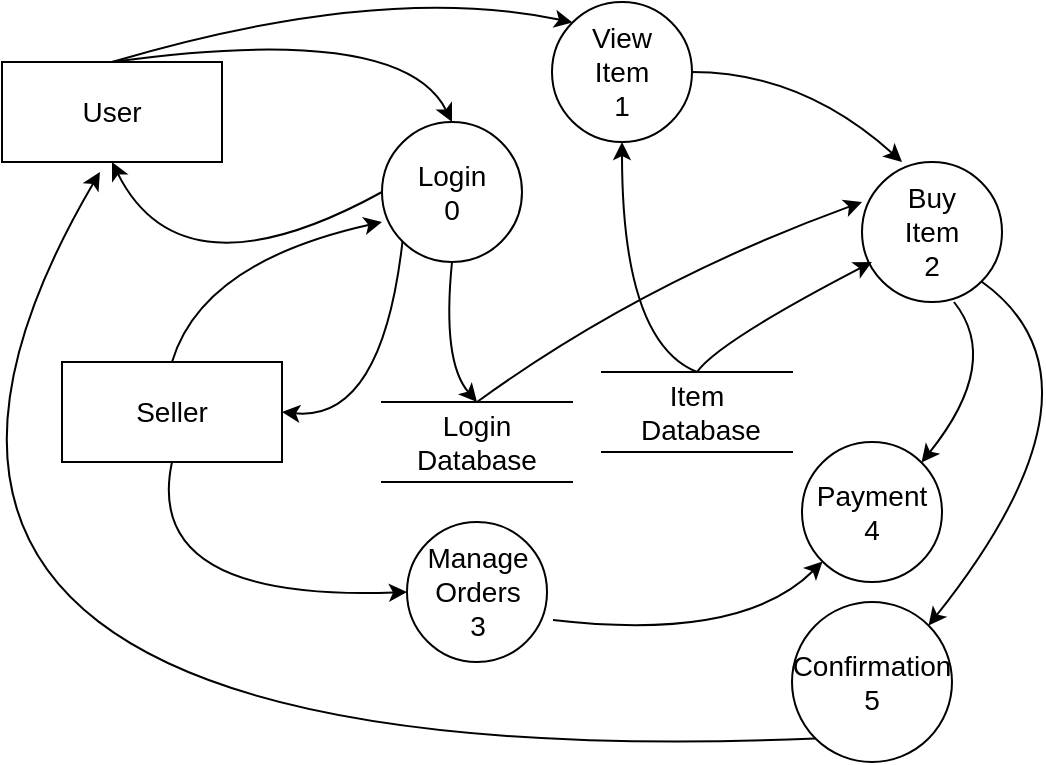 <mxfile version="20.5.3" type="github">
  <diagram id="C5RBs43oDa-KdzZeNtuy" name="Page-1">
    <mxGraphModel dx="1038" dy="564" grid="1" gridSize="10" guides="1" tooltips="1" connect="1" arrows="1" fold="1" page="1" pageScale="1" pageWidth="827" pageHeight="1169" math="0" shadow="0">
      <root>
        <mxCell id="WIyWlLk6GJQsqaUBKTNV-0" />
        <mxCell id="WIyWlLk6GJQsqaUBKTNV-1" parent="WIyWlLk6GJQsqaUBKTNV-0" />
        <mxCell id="XqiACqFs13YfBnQOKo07-0" value="&lt;font style=&quot;font-size: 14px;&quot;&gt;User&lt;/font&gt;" style="rounded=0;whiteSpace=wrap;html=1;" parent="WIyWlLk6GJQsqaUBKTNV-1" vertex="1">
          <mxGeometry x="140" y="120" width="110" height="50" as="geometry" />
        </mxCell>
        <mxCell id="XqiACqFs13YfBnQOKo07-1" value="&lt;div&gt;Login&lt;/div&gt;0" style="ellipse;whiteSpace=wrap;html=1;aspect=fixed;fontSize=14;" parent="WIyWlLk6GJQsqaUBKTNV-1" vertex="1">
          <mxGeometry x="330" y="150" width="70" height="70" as="geometry" />
        </mxCell>
        <mxCell id="XqiACqFs13YfBnQOKo07-2" value="&lt;div&gt;View&lt;/div&gt;&lt;div&gt;Item&lt;br&gt;&lt;/div&gt;&lt;div&gt;1&lt;br&gt;&lt;/div&gt;" style="ellipse;whiteSpace=wrap;html=1;aspect=fixed;fontSize=14;" parent="WIyWlLk6GJQsqaUBKTNV-1" vertex="1">
          <mxGeometry x="415" y="90" width="70" height="70" as="geometry" />
        </mxCell>
        <mxCell id="XqiACqFs13YfBnQOKo07-3" value="" style="curved=1;endArrow=classic;html=1;rounded=0;fontSize=14;exitX=0.5;exitY=0;exitDx=0;exitDy=0;entryX=0.5;entryY=0;entryDx=0;entryDy=0;" parent="WIyWlLk6GJQsqaUBKTNV-1" source="XqiACqFs13YfBnQOKo07-0" target="XqiACqFs13YfBnQOKo07-1" edge="1">
          <mxGeometry width="50" height="50" relative="1" as="geometry">
            <mxPoint x="490" y="320" as="sourcePoint" />
            <mxPoint x="540" y="270" as="targetPoint" />
            <Array as="points">
              <mxPoint x="340" y="100" />
            </Array>
          </mxGeometry>
        </mxCell>
        <mxCell id="XqiACqFs13YfBnQOKo07-4" value="" style="curved=1;endArrow=classic;html=1;rounded=0;fontSize=14;exitX=0.5;exitY=0;exitDx=0;exitDy=0;entryX=0;entryY=0;entryDx=0;entryDy=0;" parent="WIyWlLk6GJQsqaUBKTNV-1" source="XqiACqFs13YfBnQOKo07-0" target="XqiACqFs13YfBnQOKo07-2" edge="1">
          <mxGeometry width="50" height="50" relative="1" as="geometry">
            <mxPoint x="215" y="140" as="sourcePoint" />
            <mxPoint x="375" y="190" as="targetPoint" />
            <Array as="points">
              <mxPoint x="330" y="80" />
            </Array>
          </mxGeometry>
        </mxCell>
        <mxCell id="XqiACqFs13YfBnQOKo07-6" value="Login Database" style="shape=partialRectangle;whiteSpace=wrap;html=1;left=0;right=0;fillColor=none;fontSize=14;" parent="WIyWlLk6GJQsqaUBKTNV-1" vertex="1">
          <mxGeometry x="330" y="290" width="95" height="40" as="geometry" />
        </mxCell>
        <mxCell id="XqiACqFs13YfBnQOKo07-7" value="" style="curved=1;endArrow=classic;html=1;rounded=0;fontSize=14;exitX=0.5;exitY=1;exitDx=0;exitDy=0;entryX=0.5;entryY=0;entryDx=0;entryDy=0;" parent="WIyWlLk6GJQsqaUBKTNV-1" source="XqiACqFs13YfBnQOKo07-1" target="XqiACqFs13YfBnQOKo07-6" edge="1">
          <mxGeometry width="50" height="50" relative="1" as="geometry">
            <mxPoint x="190" y="250" as="sourcePoint" />
            <mxPoint x="350" y="300" as="targetPoint" />
            <Array as="points">
              <mxPoint x="360" y="270" />
            </Array>
          </mxGeometry>
        </mxCell>
        <mxCell id="XqiACqFs13YfBnQOKo07-9" value="" style="curved=1;endArrow=classic;html=1;rounded=0;fontSize=14;exitX=0;exitY=0.5;exitDx=0;exitDy=0;entryX=0.5;entryY=1;entryDx=0;entryDy=0;" parent="WIyWlLk6GJQsqaUBKTNV-1" source="XqiACqFs13YfBnQOKo07-1" target="XqiACqFs13YfBnQOKo07-0" edge="1">
          <mxGeometry width="50" height="50" relative="1" as="geometry">
            <mxPoint x="140" y="250" as="sourcePoint" />
            <mxPoint x="300" y="300" as="targetPoint" />
            <Array as="points">
              <mxPoint x="230" y="240" />
            </Array>
          </mxGeometry>
        </mxCell>
        <mxCell id="N_Yc9P-u4iu1EQPdL20P-0" value="&lt;font style=&quot;font-size: 14px;&quot;&gt;Seller&lt;/font&gt;" style="rounded=0;whiteSpace=wrap;html=1;" parent="WIyWlLk6GJQsqaUBKTNV-1" vertex="1">
          <mxGeometry x="170" y="270" width="110" height="50" as="geometry" />
        </mxCell>
        <mxCell id="N_Yc9P-u4iu1EQPdL20P-1" value="&lt;div&gt;Buy&lt;br&gt;&lt;/div&gt;&lt;div&gt;Item&lt;br&gt;&lt;/div&gt;&lt;div&gt;2&lt;br&gt;&lt;/div&gt;" style="ellipse;whiteSpace=wrap;html=1;aspect=fixed;fontSize=14;" parent="WIyWlLk6GJQsqaUBKTNV-1" vertex="1">
          <mxGeometry x="570" y="170" width="70" height="70" as="geometry" />
        </mxCell>
        <mxCell id="N_Yc9P-u4iu1EQPdL20P-2" value="" style="curved=1;endArrow=classic;html=1;rounded=0;fontSize=14;exitX=1;exitY=0.5;exitDx=0;exitDy=0;entryX=0.286;entryY=0;entryDx=0;entryDy=0;entryPerimeter=0;" parent="WIyWlLk6GJQsqaUBKTNV-1" source="XqiACqFs13YfBnQOKo07-2" target="N_Yc9P-u4iu1EQPdL20P-1" edge="1">
          <mxGeometry width="50" height="50" relative="1" as="geometry">
            <mxPoint x="560" y="120" as="sourcePoint" />
            <mxPoint x="720" y="170" as="targetPoint" />
            <Array as="points">
              <mxPoint x="540" y="125" />
            </Array>
          </mxGeometry>
        </mxCell>
        <mxCell id="N_Yc9P-u4iu1EQPdL20P-3" value="" style="curved=1;endArrow=classic;html=1;rounded=0;fontSize=14;exitX=0.5;exitY=0;exitDx=0;exitDy=0;entryX=0;entryY=0.286;entryDx=0;entryDy=0;entryPerimeter=0;" parent="WIyWlLk6GJQsqaUBKTNV-1" source="XqiACqFs13YfBnQOKo07-6" target="N_Yc9P-u4iu1EQPdL20P-1" edge="1">
          <mxGeometry width="50" height="50" relative="1" as="geometry">
            <mxPoint x="470" y="250" as="sourcePoint" />
            <mxPoint x="536.02" y="295" as="targetPoint" />
            <Array as="points">
              <mxPoint x="460" y="230" />
            </Array>
          </mxGeometry>
        </mxCell>
        <mxCell id="N_Yc9P-u4iu1EQPdL20P-4" value="" style="curved=1;endArrow=classic;html=1;rounded=0;fontSize=14;exitX=0;exitY=1;exitDx=0;exitDy=0;entryX=1;entryY=0.5;entryDx=0;entryDy=0;" parent="WIyWlLk6GJQsqaUBKTNV-1" source="XqiACqFs13YfBnQOKo07-1" target="N_Yc9P-u4iu1EQPdL20P-0" edge="1">
          <mxGeometry width="50" height="50" relative="1" as="geometry">
            <mxPoint x="300" y="330" as="sourcePoint" />
            <mxPoint x="366.02" y="375" as="targetPoint" />
            <Array as="points">
              <mxPoint x="330" y="300" />
            </Array>
          </mxGeometry>
        </mxCell>
        <mxCell id="N_Yc9P-u4iu1EQPdL20P-5" value="" style="curved=1;endArrow=classic;html=1;rounded=0;fontSize=14;exitX=0.5;exitY=0;exitDx=0;exitDy=0;entryX=0;entryY=0.714;entryDx=0;entryDy=0;entryPerimeter=0;" parent="WIyWlLk6GJQsqaUBKTNV-1" source="N_Yc9P-u4iu1EQPdL20P-0" target="XqiACqFs13YfBnQOKo07-1" edge="1">
          <mxGeometry width="50" height="50" relative="1" as="geometry">
            <mxPoint x="460" y="330" as="sourcePoint" />
            <mxPoint x="526.02" y="375" as="targetPoint" />
            <Array as="points">
              <mxPoint x="240" y="220" />
            </Array>
          </mxGeometry>
        </mxCell>
        <mxCell id="N_Yc9P-u4iu1EQPdL20P-6" value="&lt;div&gt;Item&lt;/div&gt;&lt;div&gt;&amp;nbsp;Database&lt;/div&gt;" style="shape=partialRectangle;whiteSpace=wrap;html=1;left=0;right=0;fillColor=none;fontSize=14;" parent="WIyWlLk6GJQsqaUBKTNV-1" vertex="1">
          <mxGeometry x="440" y="275" width="95" height="40" as="geometry" />
        </mxCell>
        <mxCell id="N_Yc9P-u4iu1EQPdL20P-7" value="" style="curved=1;endArrow=classic;html=1;rounded=0;fontSize=14;exitX=0.5;exitY=0;exitDx=0;exitDy=0;entryX=0.5;entryY=1;entryDx=0;entryDy=0;" parent="WIyWlLk6GJQsqaUBKTNV-1" source="N_Yc9P-u4iu1EQPdL20P-6" target="XqiACqFs13YfBnQOKo07-2" edge="1">
          <mxGeometry width="50" height="50" relative="1" as="geometry">
            <mxPoint x="430" y="290.02" as="sourcePoint" />
            <mxPoint x="535" y="220.0" as="targetPoint" />
            <Array as="points">
              <mxPoint x="450" y="260" />
            </Array>
          </mxGeometry>
        </mxCell>
        <mxCell id="N_Yc9P-u4iu1EQPdL20P-8" value="" style="curved=1;endArrow=classic;html=1;rounded=0;fontSize=14;exitX=0.5;exitY=0;exitDx=0;exitDy=0;entryX=0.071;entryY=0.714;entryDx=0;entryDy=0;entryPerimeter=0;" parent="WIyWlLk6GJQsqaUBKTNV-1" source="N_Yc9P-u4iu1EQPdL20P-6" target="N_Yc9P-u4iu1EQPdL20P-1" edge="1">
          <mxGeometry width="50" height="50" relative="1" as="geometry">
            <mxPoint x="467.5" y="420" as="sourcePoint" />
            <mxPoint x="415" y="310" as="targetPoint" />
            <Array as="points">
              <mxPoint x="498" y="260" />
            </Array>
          </mxGeometry>
        </mxCell>
        <mxCell id="N_Yc9P-u4iu1EQPdL20P-9" value="&lt;div&gt;Payment&lt;/div&gt;&lt;div&gt;4&lt;br&gt;&lt;/div&gt;" style="ellipse;whiteSpace=wrap;html=1;aspect=fixed;fontSize=14;" parent="WIyWlLk6GJQsqaUBKTNV-1" vertex="1">
          <mxGeometry x="540" y="310" width="70" height="70" as="geometry" />
        </mxCell>
        <mxCell id="N_Yc9P-u4iu1EQPdL20P-10" value="" style="curved=1;endArrow=classic;html=1;rounded=0;fontSize=14;exitX=0.657;exitY=1;exitDx=0;exitDy=0;entryX=1;entryY=0;entryDx=0;entryDy=0;exitPerimeter=0;" parent="WIyWlLk6GJQsqaUBKTNV-1" source="N_Yc9P-u4iu1EQPdL20P-1" target="N_Yc9P-u4iu1EQPdL20P-9" edge="1">
          <mxGeometry width="50" height="50" relative="1" as="geometry">
            <mxPoint x="600" y="285" as="sourcePoint" />
            <mxPoint x="685.02" y="320" as="targetPoint" />
            <Array as="points">
              <mxPoint x="640" y="270" />
            </Array>
          </mxGeometry>
        </mxCell>
        <mxCell id="N_Yc9P-u4iu1EQPdL20P-11" value="&lt;div&gt;Manage&lt;/div&gt;&lt;div&gt;Orders&lt;br&gt;&lt;/div&gt;&lt;div&gt;3&lt;br&gt;&lt;/div&gt;" style="ellipse;whiteSpace=wrap;html=1;aspect=fixed;fontSize=14;" parent="WIyWlLk6GJQsqaUBKTNV-1" vertex="1">
          <mxGeometry x="342.5" y="350" width="70" height="70" as="geometry" />
        </mxCell>
        <mxCell id="N_Yc9P-u4iu1EQPdL20P-12" value="" style="curved=1;endArrow=classic;html=1;rounded=0;fontSize=14;exitX=0.5;exitY=1;exitDx=0;exitDy=0;entryX=0;entryY=0.5;entryDx=0;entryDy=0;" parent="WIyWlLk6GJQsqaUBKTNV-1" source="N_Yc9P-u4iu1EQPdL20P-0" target="N_Yc9P-u4iu1EQPdL20P-11" edge="1">
          <mxGeometry width="50" height="50" relative="1" as="geometry">
            <mxPoint x="215" y="340" as="sourcePoint" />
            <mxPoint x="227.5" y="410" as="targetPoint" />
            <Array as="points">
              <mxPoint x="210" y="390" />
            </Array>
          </mxGeometry>
        </mxCell>
        <mxCell id="N_Yc9P-u4iu1EQPdL20P-13" value="" style="curved=1;endArrow=classic;html=1;rounded=0;fontSize=14;exitX=1.043;exitY=0.7;exitDx=0;exitDy=0;entryX=0;entryY=1;entryDx=0;entryDy=0;exitPerimeter=0;" parent="WIyWlLk6GJQsqaUBKTNV-1" source="N_Yc9P-u4iu1EQPdL20P-11" target="N_Yc9P-u4iu1EQPdL20P-9" edge="1">
          <mxGeometry width="50" height="50" relative="1" as="geometry">
            <mxPoint x="440" y="380" as="sourcePoint" />
            <mxPoint x="565" y="475" as="targetPoint" />
            <Array as="points">
              <mxPoint x="510" y="410" />
            </Array>
          </mxGeometry>
        </mxCell>
        <mxCell id="N_Yc9P-u4iu1EQPdL20P-14" value="&lt;div&gt;Confirmation&lt;/div&gt;&lt;div&gt;5&lt;br&gt;&lt;/div&gt;" style="ellipse;whiteSpace=wrap;html=1;aspect=fixed;fontSize=14;" parent="WIyWlLk6GJQsqaUBKTNV-1" vertex="1">
          <mxGeometry x="535" y="390" width="80" height="80" as="geometry" />
        </mxCell>
        <mxCell id="N_Yc9P-u4iu1EQPdL20P-15" value="" style="curved=1;endArrow=classic;html=1;rounded=0;fontSize=14;exitX=1;exitY=1;exitDx=0;exitDy=0;entryX=1;entryY=0;entryDx=0;entryDy=0;" parent="WIyWlLk6GJQsqaUBKTNV-1" source="N_Yc9P-u4iu1EQPdL20P-1" target="N_Yc9P-u4iu1EQPdL20P-14" edge="1">
          <mxGeometry width="50" height="50" relative="1" as="geometry">
            <mxPoint x="625.99" y="250" as="sourcePoint" />
            <mxPoint x="619.749" y="340.251" as="targetPoint" />
            <Array as="points">
              <mxPoint x="700" y="280" />
            </Array>
          </mxGeometry>
        </mxCell>
        <mxCell id="N_Yc9P-u4iu1EQPdL20P-16" value="" style="curved=1;endArrow=classic;html=1;rounded=0;fontSize=14;entryX=0.445;entryY=1.1;entryDx=0;entryDy=0;exitX=0;exitY=1;exitDx=0;exitDy=0;entryPerimeter=0;" parent="WIyWlLk6GJQsqaUBKTNV-1" source="N_Yc9P-u4iu1EQPdL20P-14" target="XqiACqFs13YfBnQOKo07-0" edge="1">
          <mxGeometry width="50" height="50" relative="1" as="geometry">
            <mxPoint x="540" y="410" as="sourcePoint" />
            <mxPoint x="383.514" y="584.716" as="targetPoint" />
            <Array as="points">
              <mxPoint x="10" y="480" />
            </Array>
          </mxGeometry>
        </mxCell>
      </root>
    </mxGraphModel>
  </diagram>
</mxfile>
